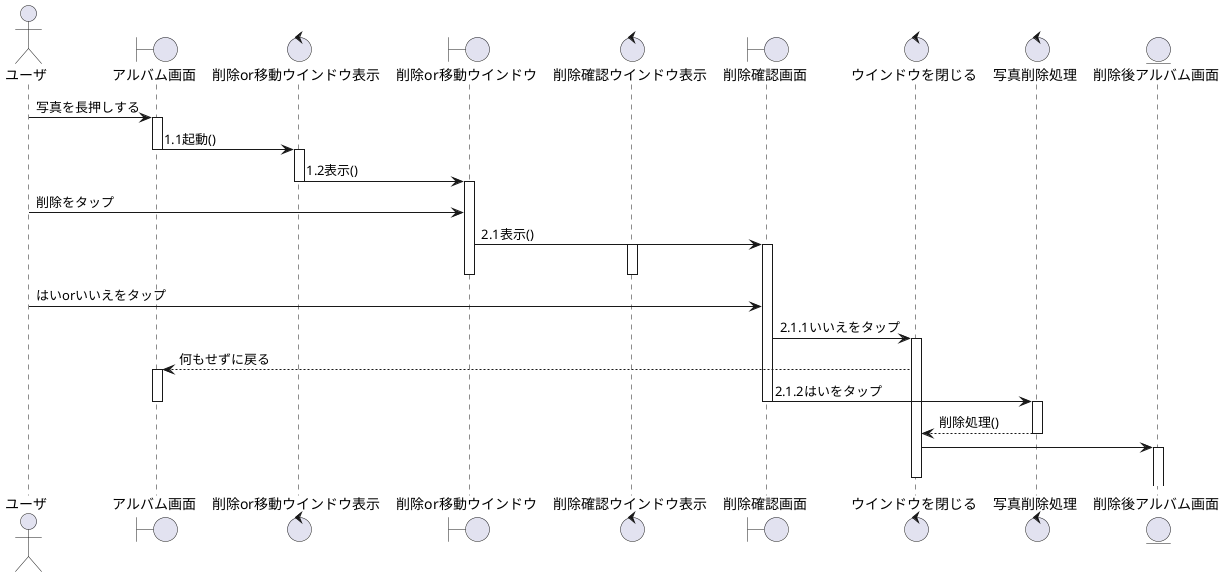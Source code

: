 @startuml 写真削除
actor ユーザ as u
boundary アルバム画面 as a
control 削除or移動ウインドウ表示 as b
boundary 削除or移動ウインドウ as c
control 削除確認ウインドウ表示 as d
boundary 削除確認画面 as e
control ウインドウを閉じる as f
control 写真削除処理 as g 
entity 削除後アルバム画面 as h

u -> a:写真を長押しする
activate a
a -> b:1.1起動()
deactivate a
activate b
b -> c:1.2表示()
deactivate b
activate c
u -> c:削除をタップ
c -> e:2.1表示()
activate d
deactivate d
activate e
deactivate c
u -> e:はいorいいえをタップ
e -> f:2.1.1いいえをタップ
activate f
a <-- f:何もせずに戻る
activate a
e -> g:2.1.2はいをタップ
deactivate a
deactivate e
activate g
f <-- g:削除処理()
deactivate g
f -> h
activate h
deactivate f



@enduml

